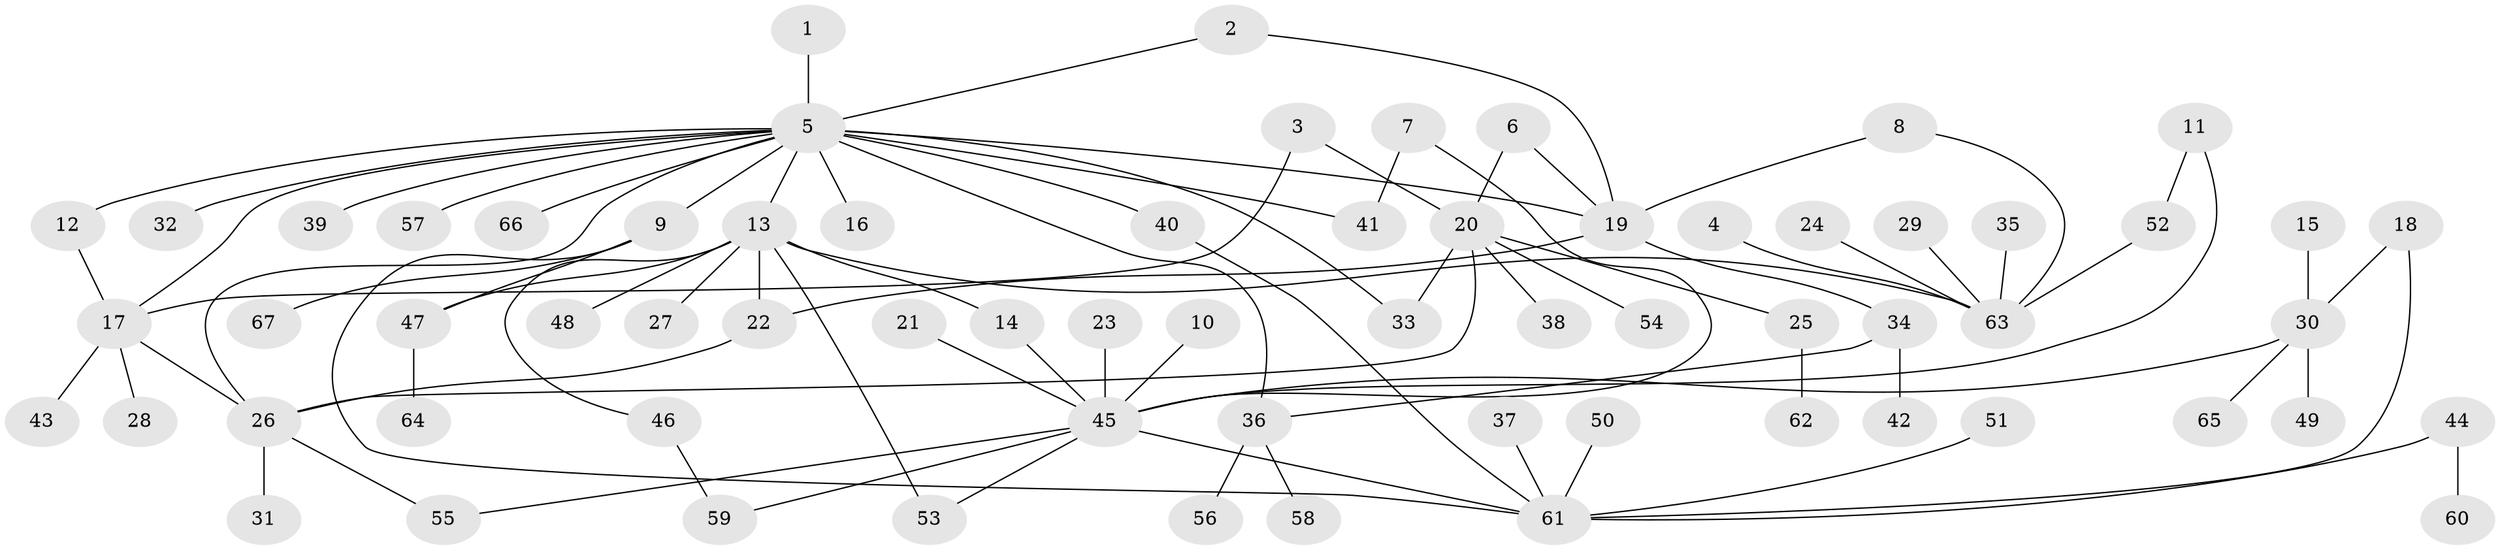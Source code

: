 // original degree distribution, {13: 0.007518796992481203, 4: 0.022556390977443608, 3: 0.12030075187969924, 11: 0.007518796992481203, 22: 0.007518796992481203, 8: 0.015037593984962405, 1: 0.556390977443609, 5: 0.015037593984962405, 6: 0.007518796992481203, 9: 0.015037593984962405, 2: 0.20300751879699247, 10: 0.007518796992481203, 7: 0.015037593984962405}
// Generated by graph-tools (version 1.1) at 2025/01/03/09/25 03:01:39]
// undirected, 67 vertices, 85 edges
graph export_dot {
graph [start="1"]
  node [color=gray90,style=filled];
  1;
  2;
  3;
  4;
  5;
  6;
  7;
  8;
  9;
  10;
  11;
  12;
  13;
  14;
  15;
  16;
  17;
  18;
  19;
  20;
  21;
  22;
  23;
  24;
  25;
  26;
  27;
  28;
  29;
  30;
  31;
  32;
  33;
  34;
  35;
  36;
  37;
  38;
  39;
  40;
  41;
  42;
  43;
  44;
  45;
  46;
  47;
  48;
  49;
  50;
  51;
  52;
  53;
  54;
  55;
  56;
  57;
  58;
  59;
  60;
  61;
  62;
  63;
  64;
  65;
  66;
  67;
  1 -- 5 [weight=1.0];
  2 -- 5 [weight=1.0];
  2 -- 19 [weight=1.0];
  3 -- 17 [weight=1.0];
  3 -- 20 [weight=1.0];
  4 -- 63 [weight=1.0];
  5 -- 9 [weight=1.0];
  5 -- 12 [weight=1.0];
  5 -- 13 [weight=1.0];
  5 -- 16 [weight=1.0];
  5 -- 17 [weight=1.0];
  5 -- 19 [weight=2.0];
  5 -- 26 [weight=1.0];
  5 -- 32 [weight=1.0];
  5 -- 33 [weight=1.0];
  5 -- 36 [weight=1.0];
  5 -- 39 [weight=1.0];
  5 -- 40 [weight=2.0];
  5 -- 41 [weight=1.0];
  5 -- 57 [weight=1.0];
  5 -- 66 [weight=1.0];
  6 -- 19 [weight=1.0];
  6 -- 20 [weight=1.0];
  7 -- 41 [weight=1.0];
  7 -- 45 [weight=1.0];
  8 -- 19 [weight=1.0];
  8 -- 63 [weight=1.0];
  9 -- 47 [weight=1.0];
  9 -- 61 [weight=1.0];
  9 -- 67 [weight=1.0];
  10 -- 45 [weight=1.0];
  11 -- 45 [weight=1.0];
  11 -- 52 [weight=1.0];
  12 -- 17 [weight=1.0];
  13 -- 14 [weight=1.0];
  13 -- 22 [weight=1.0];
  13 -- 27 [weight=1.0];
  13 -- 46 [weight=1.0];
  13 -- 47 [weight=1.0];
  13 -- 48 [weight=1.0];
  13 -- 53 [weight=1.0];
  13 -- 63 [weight=1.0];
  14 -- 45 [weight=1.0];
  15 -- 30 [weight=1.0];
  17 -- 26 [weight=1.0];
  17 -- 28 [weight=1.0];
  17 -- 43 [weight=1.0];
  18 -- 30 [weight=1.0];
  18 -- 61 [weight=1.0];
  19 -- 22 [weight=1.0];
  19 -- 34 [weight=1.0];
  20 -- 25 [weight=1.0];
  20 -- 26 [weight=1.0];
  20 -- 33 [weight=1.0];
  20 -- 38 [weight=1.0];
  20 -- 54 [weight=1.0];
  21 -- 45 [weight=1.0];
  22 -- 26 [weight=1.0];
  23 -- 45 [weight=1.0];
  24 -- 63 [weight=1.0];
  25 -- 62 [weight=1.0];
  26 -- 31 [weight=1.0];
  26 -- 55 [weight=1.0];
  29 -- 63 [weight=1.0];
  30 -- 45 [weight=1.0];
  30 -- 49 [weight=1.0];
  30 -- 65 [weight=1.0];
  34 -- 36 [weight=1.0];
  34 -- 42 [weight=1.0];
  35 -- 63 [weight=1.0];
  36 -- 56 [weight=1.0];
  36 -- 58 [weight=1.0];
  37 -- 61 [weight=1.0];
  40 -- 61 [weight=1.0];
  44 -- 60 [weight=1.0];
  44 -- 61 [weight=1.0];
  45 -- 53 [weight=1.0];
  45 -- 55 [weight=1.0];
  45 -- 59 [weight=1.0];
  45 -- 61 [weight=1.0];
  46 -- 59 [weight=1.0];
  47 -- 64 [weight=1.0];
  50 -- 61 [weight=1.0];
  51 -- 61 [weight=1.0];
  52 -- 63 [weight=1.0];
}

